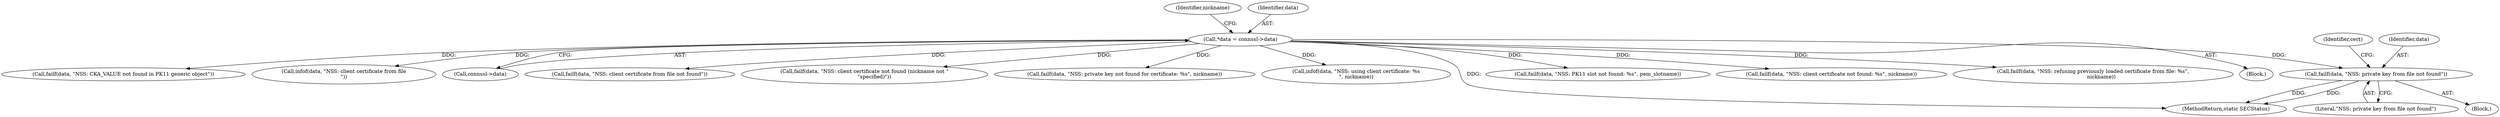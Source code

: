 digraph "0_curl_curl-7_50_2~32@pointer" {
"1000218" [label="(Call,failf(data, \"NSS: private key from file not found\"))"];
"1000117" [label="(Call,*data = connssl->data)"];
"1000295" [label="(Call,failf(data, \"NSS: refusing previously loaded certificate from file: %s\",\n          nickname))"];
"1000109" [label="(Block,)"];
"1000124" [label="(Identifier,nickname)"];
"1000117" [label="(Call,*data = connssl->data)"];
"1000175" [label="(Call,failf(data, \"NSS: CKA_VALUE not found in PK11 generic object\"))"];
"1000225" [label="(Call,infof(data, \"NSS: client certificate from file\n\"))"];
"1000119" [label="(Call,connssl->data)"];
"1000198" [label="(Call,failf(data, \"NSS: client certificate from file not found\"))"];
"1000262" [label="(Call,failf(data, \"NSS: client certificate not found (nickname not \"\n            \"specified)\"))"];
"1000307" [label="(Call,failf(data, \"NSS: private key not found for certificate: %s\", nickname))"];
"1000313" [label="(Call,infof(data, \"NSS: using client certificate: %s\n\", nickname))"];
"1000222" [label="(Identifier,cert)"];
"1000219" [label="(Identifier,data)"];
"1000220" [label="(Literal,\"NSS: private key from file not found\")"];
"1000323" [label="(MethodReturn,static SECStatus)"];
"1000217" [label="(Block,)"];
"1000218" [label="(Call,failf(data, \"NSS: private key from file not found\"))"];
"1000157" [label="(Call,failf(data, \"NSS: PK11 slot not found: %s\", pem_slotname))"];
"1000266" [label="(Call,failf(data, \"NSS: client certificate not found: %s\", nickname))"];
"1000118" [label="(Identifier,data)"];
"1000218" -> "1000217"  [label="AST: "];
"1000218" -> "1000220"  [label="CFG: "];
"1000219" -> "1000218"  [label="AST: "];
"1000220" -> "1000218"  [label="AST: "];
"1000222" -> "1000218"  [label="CFG: "];
"1000218" -> "1000323"  [label="DDG: "];
"1000218" -> "1000323"  [label="DDG: "];
"1000117" -> "1000218"  [label="DDG: "];
"1000117" -> "1000109"  [label="AST: "];
"1000117" -> "1000119"  [label="CFG: "];
"1000118" -> "1000117"  [label="AST: "];
"1000119" -> "1000117"  [label="AST: "];
"1000124" -> "1000117"  [label="CFG: "];
"1000117" -> "1000323"  [label="DDG: "];
"1000117" -> "1000157"  [label="DDG: "];
"1000117" -> "1000175"  [label="DDG: "];
"1000117" -> "1000198"  [label="DDG: "];
"1000117" -> "1000225"  [label="DDG: "];
"1000117" -> "1000262"  [label="DDG: "];
"1000117" -> "1000266"  [label="DDG: "];
"1000117" -> "1000295"  [label="DDG: "];
"1000117" -> "1000307"  [label="DDG: "];
"1000117" -> "1000313"  [label="DDG: "];
}
